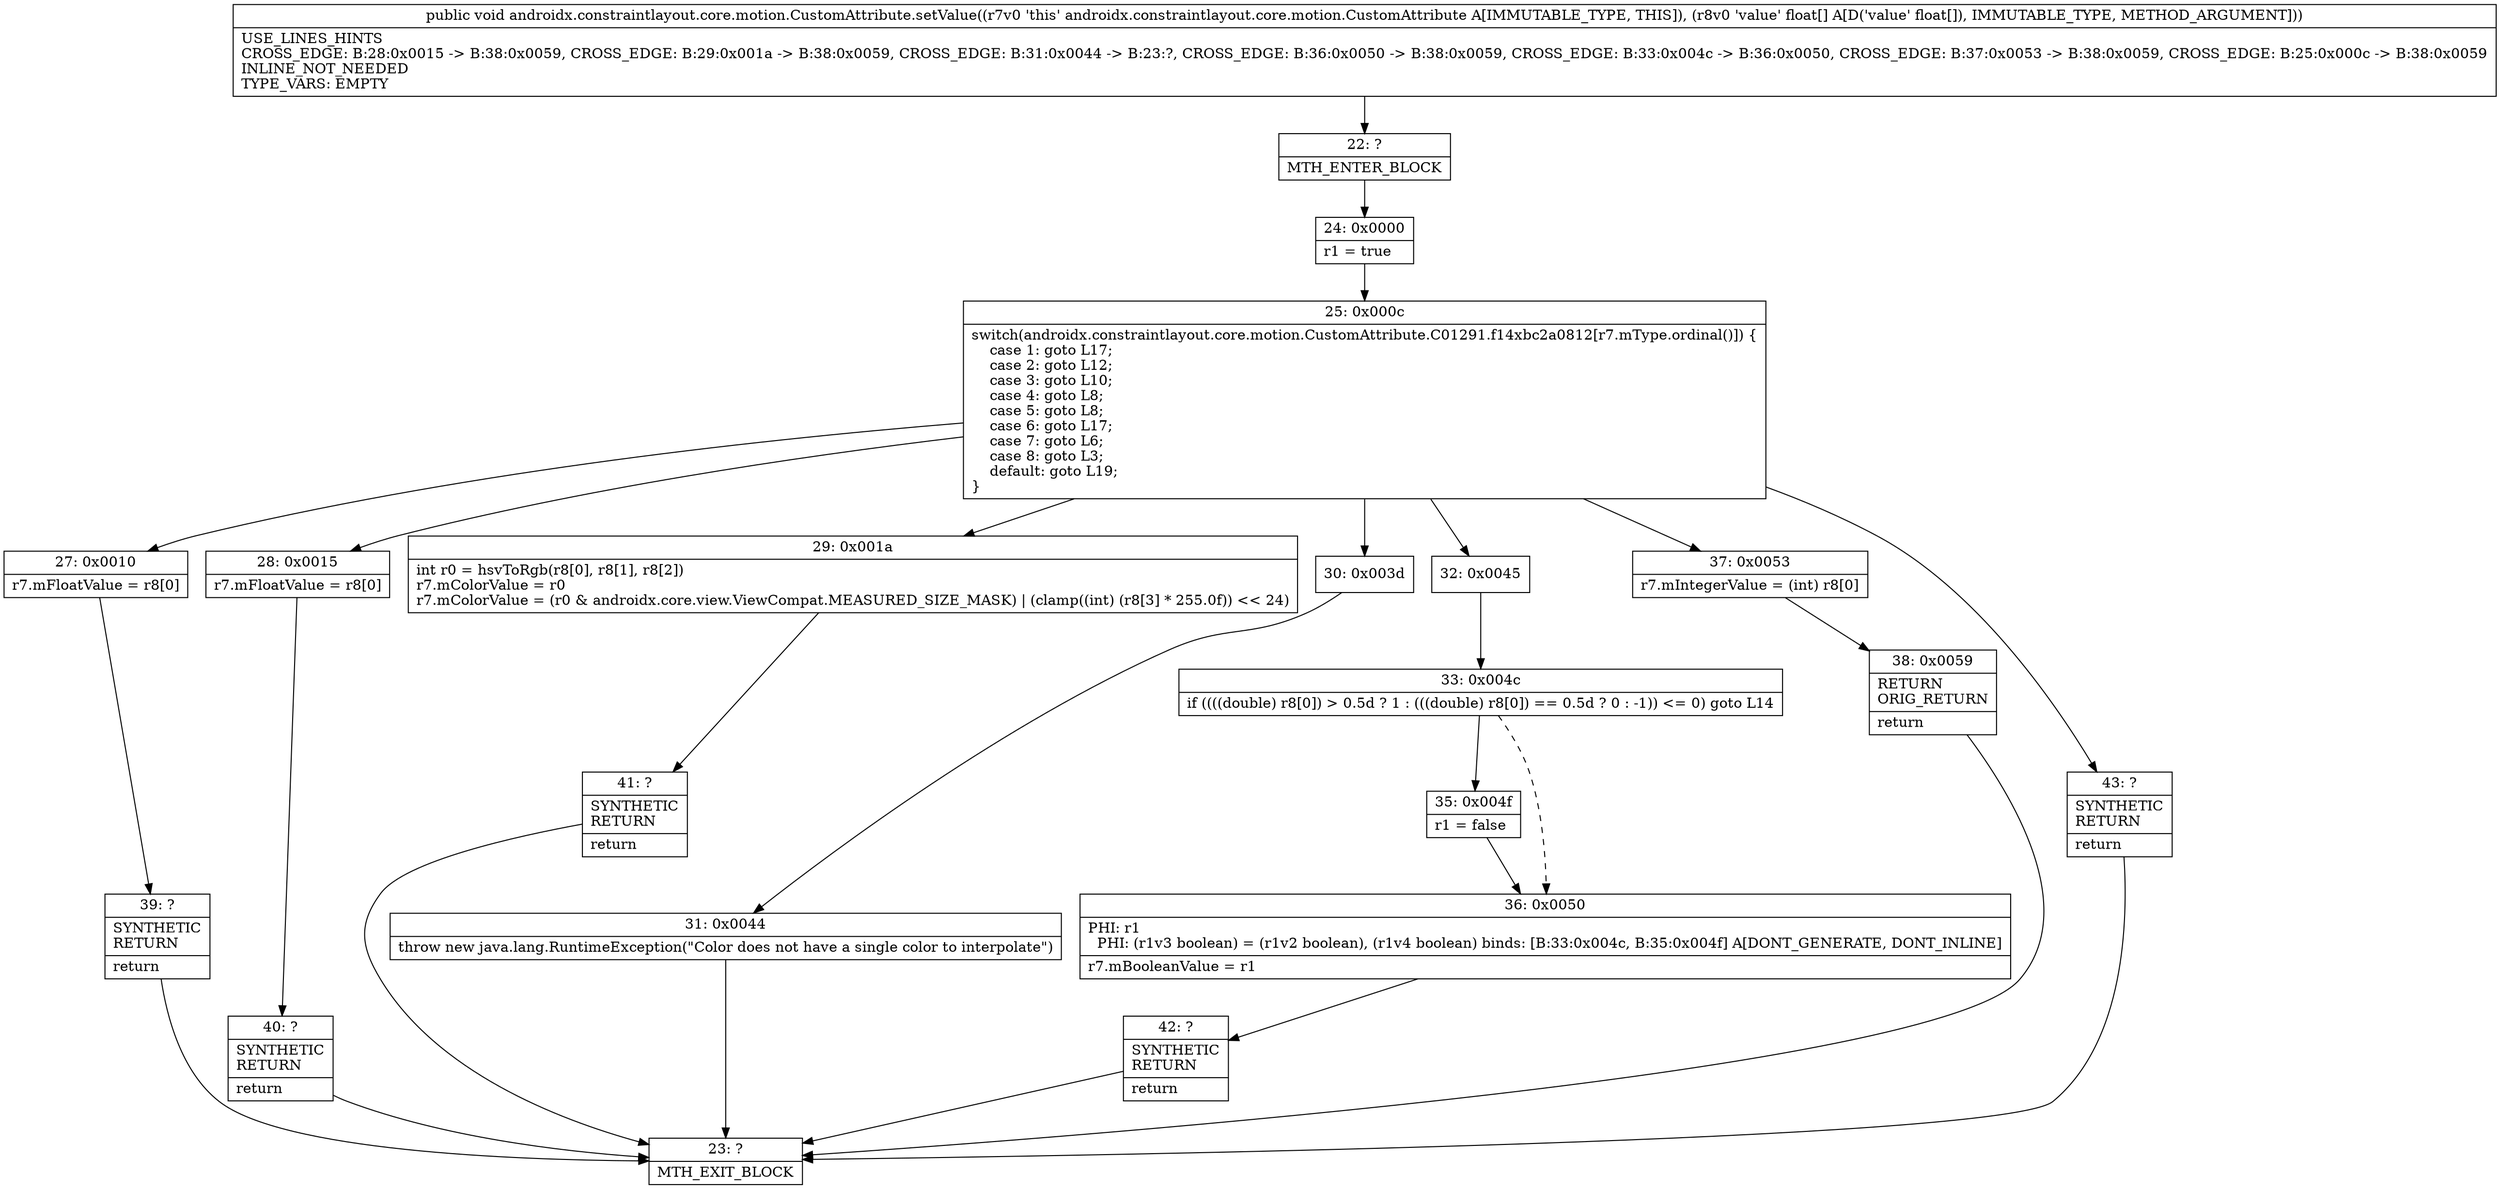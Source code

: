 digraph "CFG forandroidx.constraintlayout.core.motion.CustomAttribute.setValue([F)V" {
Node_22 [shape=record,label="{22\:\ ?|MTH_ENTER_BLOCK\l}"];
Node_24 [shape=record,label="{24\:\ 0x0000|r1 = true\l}"];
Node_25 [shape=record,label="{25\:\ 0x000c|switch(androidx.constraintlayout.core.motion.CustomAttribute.C01291.f14xbc2a0812[r7.mType.ordinal()]) \{\l    case 1: goto L17;\l    case 2: goto L12;\l    case 3: goto L10;\l    case 4: goto L8;\l    case 5: goto L8;\l    case 6: goto L17;\l    case 7: goto L6;\l    case 8: goto L3;\l    default: goto L19;\l\}\l}"];
Node_27 [shape=record,label="{27\:\ 0x0010|r7.mFloatValue = r8[0]\l}"];
Node_39 [shape=record,label="{39\:\ ?|SYNTHETIC\lRETURN\l|return\l}"];
Node_23 [shape=record,label="{23\:\ ?|MTH_EXIT_BLOCK\l}"];
Node_28 [shape=record,label="{28\:\ 0x0015|r7.mFloatValue = r8[0]\l}"];
Node_40 [shape=record,label="{40\:\ ?|SYNTHETIC\lRETURN\l|return\l}"];
Node_29 [shape=record,label="{29\:\ 0x001a|int r0 = hsvToRgb(r8[0], r8[1], r8[2])\lr7.mColorValue = r0\lr7.mColorValue = (r0 & androidx.core.view.ViewCompat.MEASURED_SIZE_MASK) \| (clamp((int) (r8[3] * 255.0f)) \<\< 24)\l}"];
Node_41 [shape=record,label="{41\:\ ?|SYNTHETIC\lRETURN\l|return\l}"];
Node_30 [shape=record,label="{30\:\ 0x003d}"];
Node_31 [shape=record,label="{31\:\ 0x0044|throw new java.lang.RuntimeException(\"Color does not have a single color to interpolate\")\l}"];
Node_32 [shape=record,label="{32\:\ 0x0045}"];
Node_33 [shape=record,label="{33\:\ 0x004c|if ((((double) r8[0]) \> 0.5d ? 1 : (((double) r8[0]) == 0.5d ? 0 : \-1)) \<= 0) goto L14\l}"];
Node_35 [shape=record,label="{35\:\ 0x004f|r1 = false\l}"];
Node_36 [shape=record,label="{36\:\ 0x0050|PHI: r1 \l  PHI: (r1v3 boolean) = (r1v2 boolean), (r1v4 boolean) binds: [B:33:0x004c, B:35:0x004f] A[DONT_GENERATE, DONT_INLINE]\l|r7.mBooleanValue = r1\l}"];
Node_42 [shape=record,label="{42\:\ ?|SYNTHETIC\lRETURN\l|return\l}"];
Node_37 [shape=record,label="{37\:\ 0x0053|r7.mIntegerValue = (int) r8[0]\l}"];
Node_38 [shape=record,label="{38\:\ 0x0059|RETURN\lORIG_RETURN\l|return\l}"];
Node_43 [shape=record,label="{43\:\ ?|SYNTHETIC\lRETURN\l|return\l}"];
MethodNode[shape=record,label="{public void androidx.constraintlayout.core.motion.CustomAttribute.setValue((r7v0 'this' androidx.constraintlayout.core.motion.CustomAttribute A[IMMUTABLE_TYPE, THIS]), (r8v0 'value' float[] A[D('value' float[]), IMMUTABLE_TYPE, METHOD_ARGUMENT]))  | USE_LINES_HINTS\lCROSS_EDGE: B:28:0x0015 \-\> B:38:0x0059, CROSS_EDGE: B:29:0x001a \-\> B:38:0x0059, CROSS_EDGE: B:31:0x0044 \-\> B:23:?, CROSS_EDGE: B:36:0x0050 \-\> B:38:0x0059, CROSS_EDGE: B:33:0x004c \-\> B:36:0x0050, CROSS_EDGE: B:37:0x0053 \-\> B:38:0x0059, CROSS_EDGE: B:25:0x000c \-\> B:38:0x0059\lINLINE_NOT_NEEDED\lTYPE_VARS: EMPTY\l}"];
MethodNode -> Node_22;Node_22 -> Node_24;
Node_24 -> Node_25;
Node_25 -> Node_27;
Node_25 -> Node_28;
Node_25 -> Node_29;
Node_25 -> Node_30;
Node_25 -> Node_32;
Node_25 -> Node_37;
Node_25 -> Node_43;
Node_27 -> Node_39;
Node_39 -> Node_23;
Node_28 -> Node_40;
Node_40 -> Node_23;
Node_29 -> Node_41;
Node_41 -> Node_23;
Node_30 -> Node_31;
Node_31 -> Node_23;
Node_32 -> Node_33;
Node_33 -> Node_35;
Node_33 -> Node_36[style=dashed];
Node_35 -> Node_36;
Node_36 -> Node_42;
Node_42 -> Node_23;
Node_37 -> Node_38;
Node_38 -> Node_23;
Node_43 -> Node_23;
}

